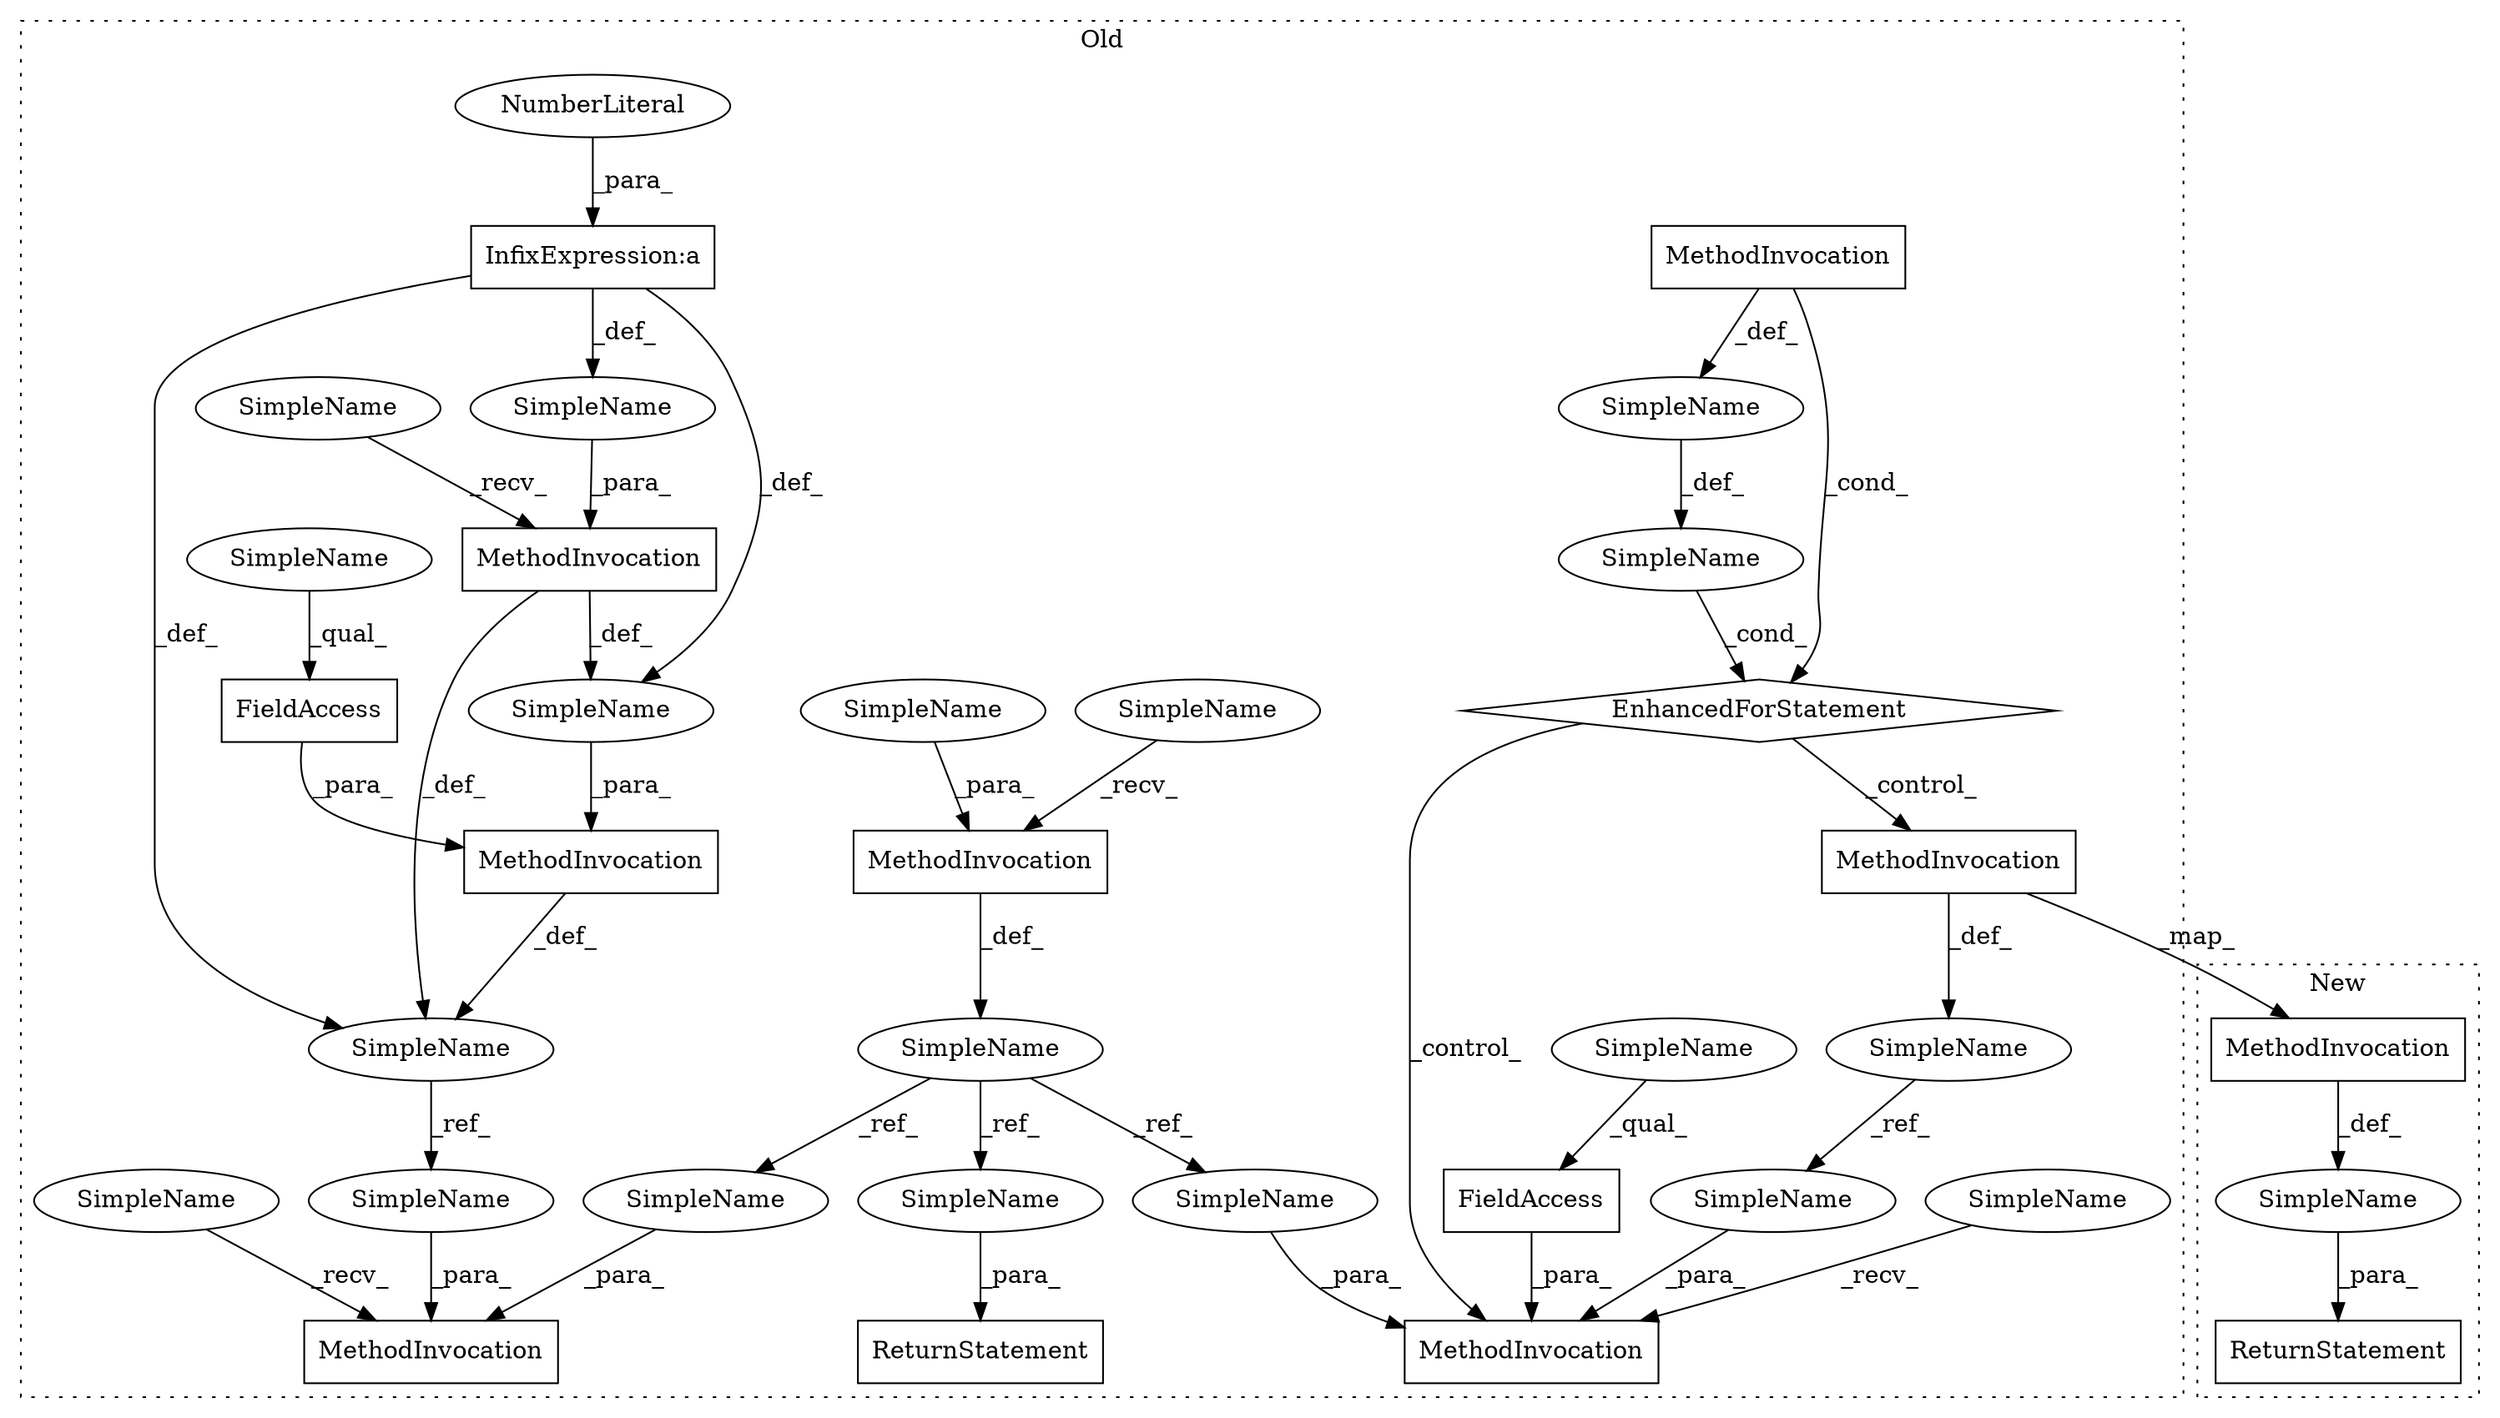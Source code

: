 digraph G {
subgraph cluster0 {
1 [label="FieldAccess" a="22" s="14261" l="14" shape="box"];
2 [label="FieldAccess" a="22" s="14203" l="13" shape="box"];
3 [label="MethodInvocation" a="32" s="14140,14167" l="24,1" shape="box"];
4 [label="MethodInvocation" a="32" s="14002,14013" l="6,1" shape="box"];
5 [label="MethodInvocation" a="32" s="14329,14355" l="12,1" shape="box"];
6 [label="MethodInvocation" a="32" s="14190,14234" l="13,1" shape="box"];
7 [label="MethodInvocation" a="32" s="14253,14308" l="8,1" shape="box"];
9 [label="MethodInvocation" a="32" s="14285,14307" l="13,1" shape="box"];
10 [label="MethodInvocation" a="32" s="13920,13934" l="10,1" shape="box"];
11 [label="NumberLiteral" a="34" s="14298" l="1" shape="ellipse"];
12 [label="ReturnStatement" a="41" s="14362" l="7" shape="box"];
14 [label="SimpleName" a="42" s="13897" l="8" shape="ellipse"];
15 [label="SimpleName" a="42" s="" l="" shape="ellipse"];
16 [label="SimpleName" a="42" s="14261" l="8" shape="ellipse"];
17 [label="SimpleName" a="42" s="" l="" shape="ellipse"];
18 [label="SimpleName" a="42" s="13998" l="1" shape="ellipse"];
19 [label="SimpleName" a="42" s="14247" l="5" shape="ellipse"];
20 [label="SimpleName" a="42" s="14126" l="8" shape="ellipse"];
21 [label="SimpleName" a="42" s="14217" l="8" shape="ellipse"];
22 [label="SimpleName" a="42" s="14226" l="8" shape="ellipse"];
23 [label="SimpleName" a="42" s="13906" l="13" shape="ellipse"];
24 [label="SimpleName" a="42" s="14203" l="8" shape="ellipse"];
25 [label="SimpleName" a="42" s="14369" l="8" shape="ellipse"];
26 [label="SimpleName" a="42" s="14347" l="8" shape="ellipse"];
27 [label="SimpleName" a="42" s="14315" l="13" shape="ellipse"];
28 [label="SimpleName" a="42" s="" l="" shape="ellipse"];
30 [label="SimpleName" a="42" s="13930" l="4" shape="ellipse"];
31 [label="SimpleName" a="42" s="14341" l="5" shape="ellipse"];
32 [label="SimpleName" a="42" s="14176" l="13" shape="ellipse"];
33 [label="SimpleName" a="42" s="14276" l="8" shape="ellipse"];
34 [label="EnhancedForStatement" a="70" s="13941,14014" l="53,2" shape="diamond"];
35 [label="InfixExpression:a" a="27" s="14299" l="3" shape="box"];
label = "Old";
style="dotted";
}
subgraph cluster1 {
8 [label="MethodInvocation" a="32" s="13804,13831" l="24,1" shape="box"];
13 [label="ReturnStatement" a="41" s="13792" l="7" shape="box"];
29 [label="SimpleName" a="42" s="" l="" shape="ellipse"];
label = "New";
style="dotted";
}
1 -> 7 [label="_para_"];
2 -> 6 [label="_para_"];
3 -> 8 [label="_map_"];
3 -> 20 [label="_def_"];
4 -> 17 [label="_def_"];
4 -> 34 [label="_cond_"];
7 -> 19 [label="_def_"];
8 -> 29 [label="_def_"];
9 -> 15 [label="_def_"];
9 -> 19 [label="_def_"];
10 -> 14 [label="_def_"];
11 -> 35 [label="_para_"];
14 -> 22 [label="_ref_"];
14 -> 25 [label="_ref_"];
14 -> 26 [label="_ref_"];
15 -> 7 [label="_para_"];
16 -> 1 [label="_qual_"];
17 -> 18 [label="_def_"];
18 -> 34 [label="_cond_"];
19 -> 31 [label="_ref_"];
20 -> 21 [label="_ref_"];
21 -> 6 [label="_para_"];
22 -> 6 [label="_para_"];
23 -> 10 [label="_recv_"];
24 -> 2 [label="_qual_"];
25 -> 12 [label="_para_"];
26 -> 5 [label="_para_"];
27 -> 5 [label="_recv_"];
28 -> 9 [label="_para_"];
29 -> 13 [label="_para_"];
30 -> 10 [label="_para_"];
31 -> 5 [label="_para_"];
32 -> 6 [label="_recv_"];
33 -> 9 [label="_recv_"];
34 -> 3 [label="_control_"];
34 -> 6 [label="_control_"];
35 -> 15 [label="_def_"];
35 -> 28 [label="_def_"];
35 -> 19 [label="_def_"];
}
